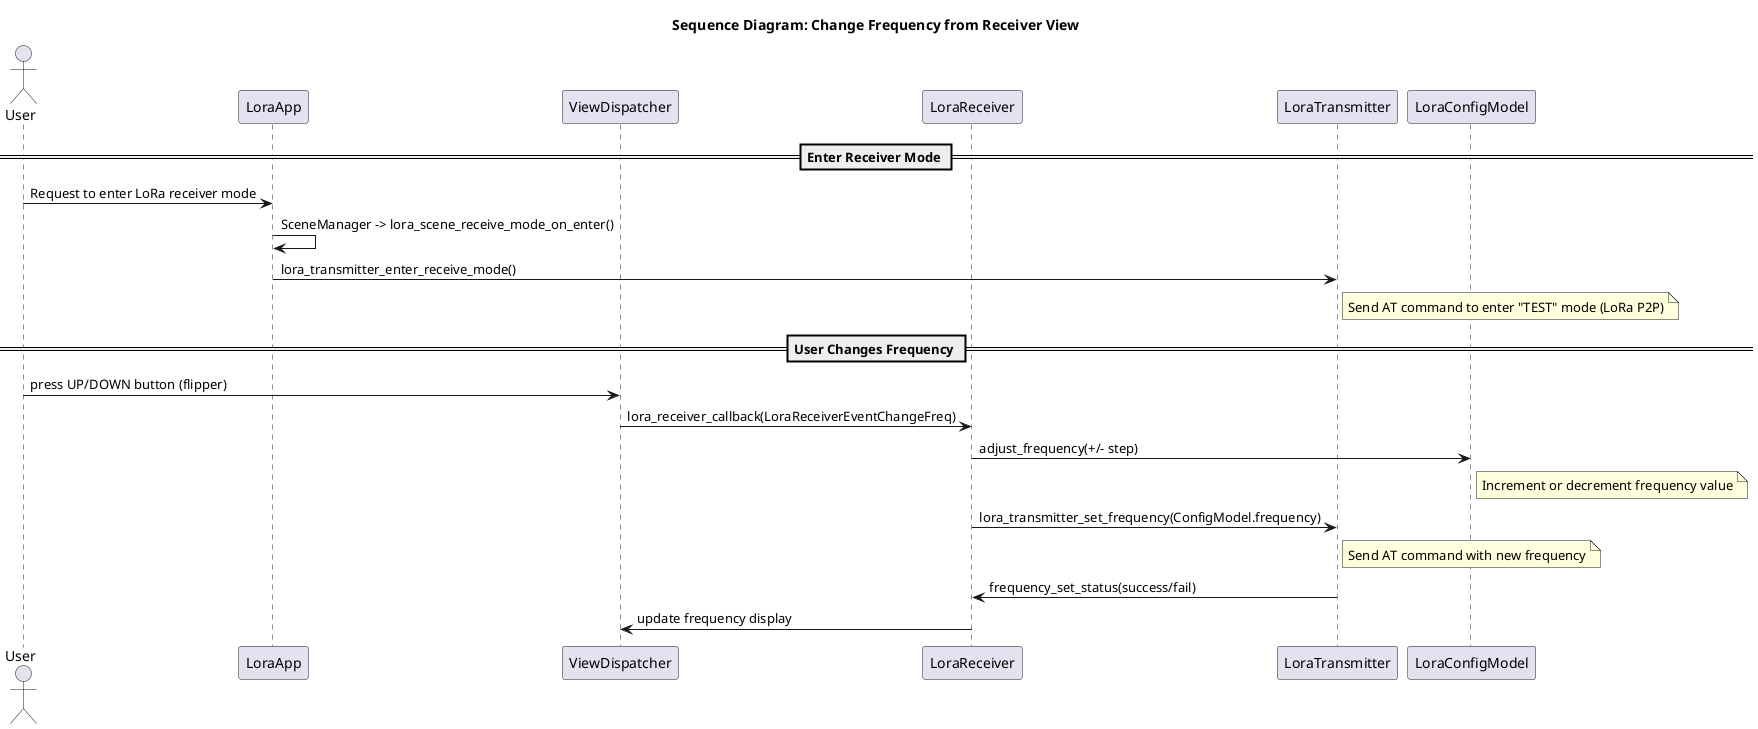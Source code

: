     @startuml
    title Sequence Diagram: Change Frequency from Receiver View

    actor User
    participant "LoraApp" as App
    participant "ViewDispatcher" as View
    participant "LoraReceiver" as LR
    participant "LoraTransmitter" as LT
    participant "LoraConfigModel" as ConfigModel

    == Enter Receiver Mode ==
    User -> App : Request to enter LoRa receiver mode
    App -> App : SceneManager -> lora_scene_receive_mode_on_enter()

    App -> LT : lora_transmitter_enter_receive_mode()
    note right of LT
    Send AT command to enter "TEST" mode (LoRa P2P)
    end note

    == User Changes Frequency ==
    User -> View : press UP/DOWN button (flipper)
    View -> LR : lora_receiver_callback(LoraReceiverEventChangeFreq)

    LR -> ConfigModel : adjust_frequency(+/- step)
    note right of ConfigModel
    Increment or decrement frequency value
    end note

    LR -> LT : lora_transmitter_set_frequency(ConfigModel.frequency)
    note right of LT
    Send AT command with new frequency
    end note

    LT -> LR : frequency_set_status(success/fail)
    LR -> View : update frequency display

    @enduml
